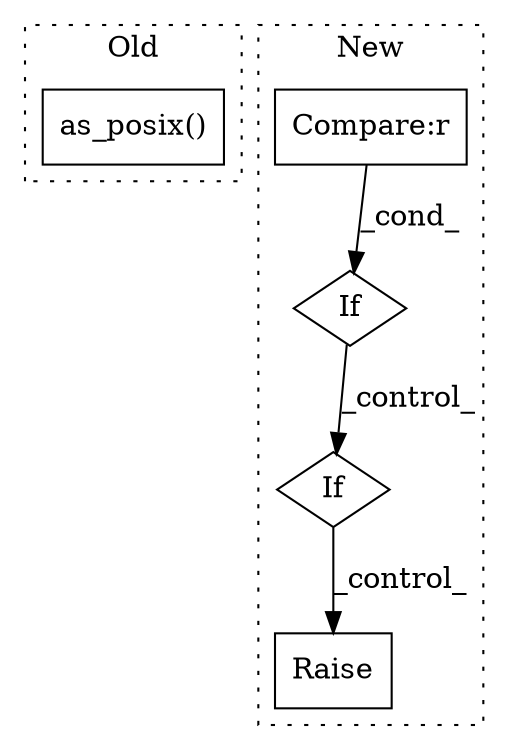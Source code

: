 digraph G {
subgraph cluster0 {
1 [label="as_posix()" a="75" s="2236" l="30" shape="box"];
label = "Old";
style="dotted";
}
subgraph cluster1 {
2 [label="Raise" a="91" s="2534" l="6" shape="box"];
3 [label="If" a="96" s="2037" l="0" shape="diamond"];
4 [label="Compare:r" a="40" s="2037" l="26" shape="box"];
5 [label="If" a="96" s="2341" l="0" shape="diamond"];
label = "New";
style="dotted";
}
3 -> 5 [label="_control_"];
4 -> 3 [label="_cond_"];
5 -> 2 [label="_control_"];
}